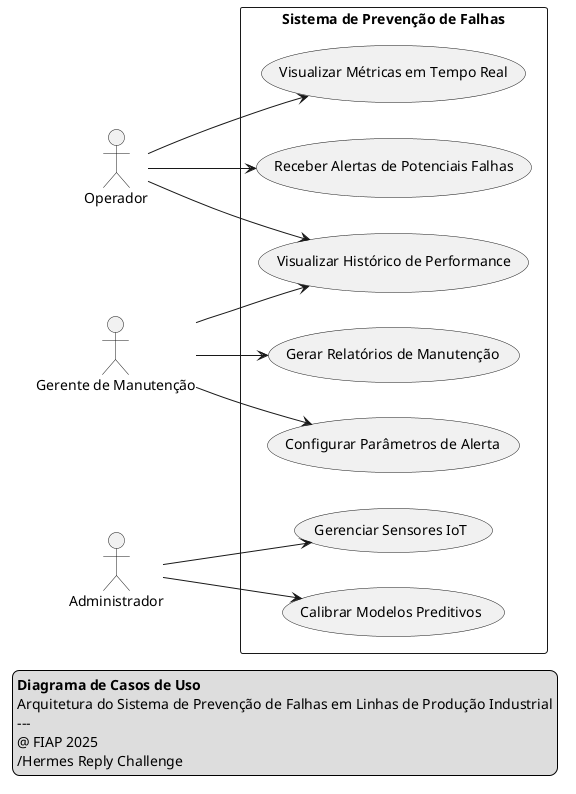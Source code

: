 @startuml "Casos de Uso do Sistema"
left to right direction
actor "Operador" as Operator
actor "Gerente de Manutenção" as Manager
actor "Administrador" as Admin

rectangle "Sistema de Prevenção de Falhas" {
  usecase "Visualizar Métricas em Tempo Real" as UC1
  usecase "Receber Alertas de Potenciais Falhas" as UC2
  usecase "Visualizar Histórico de Performance" as UC3
  usecase "Gerar Relatórios de Manutenção" as UC4
  usecase "Configurar Parâmetros de Alerta" as UC5
  usecase "Gerenciar Sensores IoT" as UC6
  usecase "Calibrar Modelos Preditivos" as UC7
}

Operator --> UC1
Operator --> UC2
Operator --> UC3
Manager --> UC3
Manager --> UC4
Manager --> UC5
Admin --> UC6
Admin --> UC7

' Legenda
legend right
  **Diagrama de Casos de Uso**
  Arquitetura do Sistema de Prevenção de Falhas em Linhas de Produção Industrial
  ---
  @ FIAP 2025
  /Hermes Reply Challenge
endlegend

@enduml
